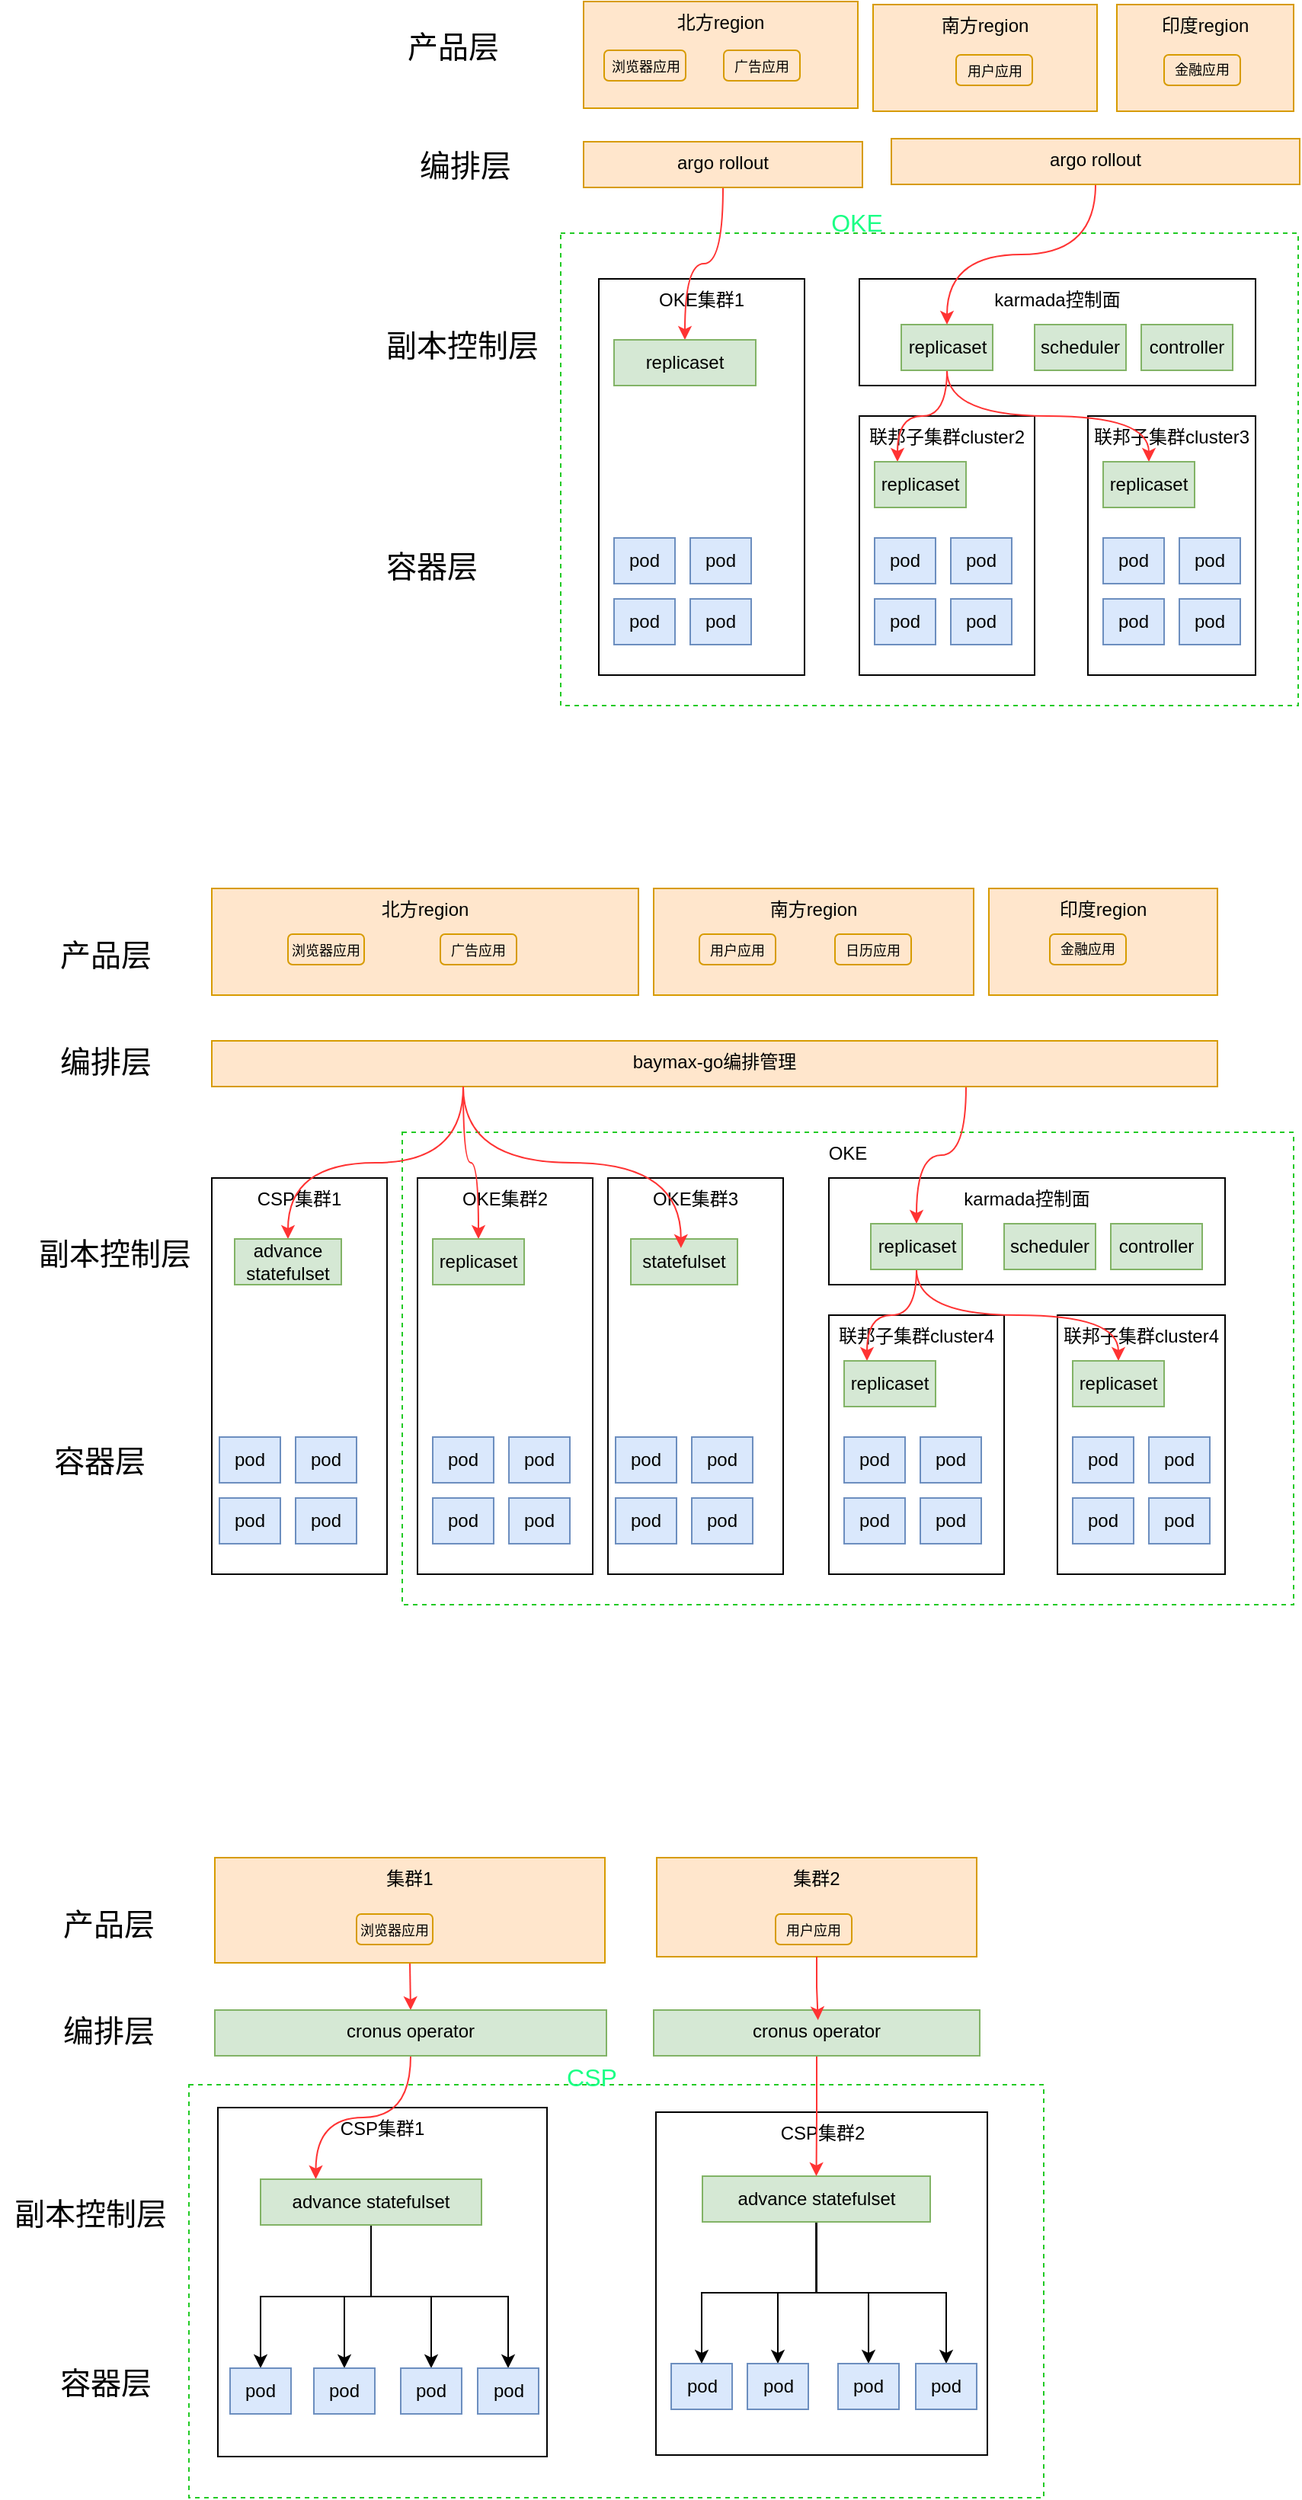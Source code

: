 <mxfile version="28.0.7">
  <diagram name="第 1 页" id="RmB4HVZShS5ERK-xU6SK">
    <mxGraphModel dx="1588" dy="619" grid="0" gridSize="10" guides="1" tooltips="1" connect="1" arrows="1" fold="1" page="0" pageScale="1" pageWidth="827" pageHeight="1169" math="0" shadow="0">
      <root>
        <mxCell id="0" />
        <mxCell id="1" parent="0" />
        <mxCell id="ZtNzabBWOQFL9GWyOIDM-56" value="" style="rounded=0;whiteSpace=wrap;html=1;dashed=1;verticalAlign=top;strokeColor=light-dark(#21ca24, #ededed);" vertex="1" parent="1">
          <mxGeometry x="189" y="310" width="484" height="310" as="geometry" />
        </mxCell>
        <mxCell id="ZtNzabBWOQFL9GWyOIDM-14" value="联邦子集群cluster3" style="rounded=0;whiteSpace=wrap;html=1;verticalAlign=top;" vertex="1" parent="1">
          <mxGeometry x="535" y="430" width="110" height="170" as="geometry" />
        </mxCell>
        <mxCell id="ZtNzabBWOQFL9GWyOIDM-13" value="联邦子集群cluster2" style="rounded=0;whiteSpace=wrap;html=1;verticalAlign=top;" vertex="1" parent="1">
          <mxGeometry x="385" y="430" width="115" height="170" as="geometry" />
        </mxCell>
        <mxCell id="ZtNzabBWOQFL9GWyOIDM-34" value="OKE集群1" style="rounded=0;whiteSpace=wrap;html=1;verticalAlign=top;" vertex="1" parent="1">
          <mxGeometry x="214" y="340" width="135" height="260" as="geometry" />
        </mxCell>
        <mxCell id="ZtNzabBWOQFL9GWyOIDM-11" value="karmada控制面" style="rounded=0;whiteSpace=wrap;html=1;verticalAlign=top;" vertex="1" parent="1">
          <mxGeometry x="385" y="340" width="260" height="70" as="geometry" />
        </mxCell>
        <mxCell id="ZtNzabBWOQFL9GWyOIDM-2" value="北方region" style="rounded=0;whiteSpace=wrap;html=1;verticalAlign=top;fillColor=#ffe6cc;strokeColor=#d79b00;" vertex="1" parent="1">
          <mxGeometry x="204" y="158" width="180" height="70" as="geometry" />
        </mxCell>
        <mxCell id="ZtNzabBWOQFL9GWyOIDM-3" value="南方region" style="rounded=0;whiteSpace=wrap;html=1;verticalAlign=top;fillColor=#ffe6cc;strokeColor=#d79b00;" vertex="1" parent="1">
          <mxGeometry x="394" y="160" width="147" height="70" as="geometry" />
        </mxCell>
        <mxCell id="ZtNzabBWOQFL9GWyOIDM-4" value="&lt;font style=&quot;font-size: 9px;&quot;&gt;浏览器应用&lt;/font&gt;" style="rounded=1;whiteSpace=wrap;html=1;fillColor=#ffe6cc;strokeColor=#d79b00;" vertex="1" parent="1">
          <mxGeometry x="217.5" y="190" width="53.5" height="20" as="geometry" />
        </mxCell>
        <mxCell id="ZtNzabBWOQFL9GWyOIDM-5" value="&lt;font style=&quot;font-size: 9px;&quot;&gt;广告应用&lt;/font&gt;" style="rounded=1;whiteSpace=wrap;html=1;fillColor=#ffe6cc;strokeColor=#d79b00;" vertex="1" parent="1">
          <mxGeometry x="296" y="190" width="50" height="20" as="geometry" />
        </mxCell>
        <mxCell id="ZtNzabBWOQFL9GWyOIDM-203" style="edgeStyle=orthogonalEdgeStyle;rounded=0;orthogonalLoop=1;jettySize=auto;html=1;exitX=0.5;exitY=1;exitDx=0;exitDy=0;entryX=0.5;entryY=0;entryDx=0;entryDy=0;curved=1;strokeColor=#FF3333;" edge="1" parent="1" source="ZtNzabBWOQFL9GWyOIDM-7" target="ZtNzabBWOQFL9GWyOIDM-12">
          <mxGeometry relative="1" as="geometry" />
        </mxCell>
        <mxCell id="ZtNzabBWOQFL9GWyOIDM-7" value="argo rollout" style="rounded=0;whiteSpace=wrap;html=1;verticalAlign=top;fillColor=#ffe6cc;strokeColor=#d79b00;" vertex="1" parent="1">
          <mxGeometry x="204" y="250" width="183" height="30" as="geometry" />
        </mxCell>
        <mxCell id="ZtNzabBWOQFL9GWyOIDM-58" style="edgeStyle=orthogonalEdgeStyle;rounded=0;orthogonalLoop=1;jettySize=auto;html=1;exitX=0.5;exitY=1;exitDx=0;exitDy=0;entryX=0.25;entryY=0;entryDx=0;entryDy=0;curved=1;strokeColor=#FF3333;" edge="1" parent="1" source="ZtNzabBWOQFL9GWyOIDM-8" target="ZtNzabBWOQFL9GWyOIDM-15">
          <mxGeometry relative="1" as="geometry" />
        </mxCell>
        <mxCell id="ZtNzabBWOQFL9GWyOIDM-59" style="edgeStyle=orthogonalEdgeStyle;rounded=0;orthogonalLoop=1;jettySize=auto;html=1;exitX=0.5;exitY=1;exitDx=0;exitDy=0;curved=1;strokeColor=#FF3333;" edge="1" parent="1" source="ZtNzabBWOQFL9GWyOIDM-8" target="ZtNzabBWOQFL9GWyOIDM-16">
          <mxGeometry relative="1" as="geometry">
            <Array as="points">
              <mxPoint x="442" y="430" />
              <mxPoint x="575" y="430" />
            </Array>
          </mxGeometry>
        </mxCell>
        <mxCell id="ZtNzabBWOQFL9GWyOIDM-8" value="replicaset" style="rounded=0;whiteSpace=wrap;html=1;verticalAlign=middle;fillColor=#d5e8d4;strokeColor=#82b366;" vertex="1" parent="1">
          <mxGeometry x="412.5" y="370" width="60" height="30" as="geometry" />
        </mxCell>
        <mxCell id="ZtNzabBWOQFL9GWyOIDM-12" value="replicaset" style="rounded=0;whiteSpace=wrap;html=1;verticalAlign=middle;fillColor=#d5e8d4;strokeColor=#82b366;" vertex="1" parent="1">
          <mxGeometry x="224" y="380" width="93" height="30" as="geometry" />
        </mxCell>
        <mxCell id="ZtNzabBWOQFL9GWyOIDM-15" value="replicaset" style="rounded=0;whiteSpace=wrap;html=1;verticalAlign=middle;fillColor=#d5e8d4;strokeColor=#82b366;" vertex="1" parent="1">
          <mxGeometry x="395" y="460" width="60" height="30" as="geometry" />
        </mxCell>
        <mxCell id="ZtNzabBWOQFL9GWyOIDM-16" value="replicaset" style="rounded=0;whiteSpace=wrap;html=1;verticalAlign=middle;fillColor=#d5e8d4;strokeColor=#82b366;" vertex="1" parent="1">
          <mxGeometry x="545" y="460" width="60" height="30" as="geometry" />
        </mxCell>
        <mxCell id="ZtNzabBWOQFL9GWyOIDM-17" value="scheduler" style="rounded=0;whiteSpace=wrap;html=1;verticalAlign=middle;fillColor=#d5e8d4;strokeColor=#82b366;" vertex="1" parent="1">
          <mxGeometry x="500" y="370" width="60" height="30" as="geometry" />
        </mxCell>
        <mxCell id="ZtNzabBWOQFL9GWyOIDM-18" value="controller" style="rounded=0;whiteSpace=wrap;html=1;verticalAlign=middle;fillColor=#d5e8d4;strokeColor=#82b366;" vertex="1" parent="1">
          <mxGeometry x="570" y="370" width="60" height="30" as="geometry" />
        </mxCell>
        <mxCell id="ZtNzabBWOQFL9GWyOIDM-21" value="pod" style="rounded=0;whiteSpace=wrap;html=1;verticalAlign=middle;fillColor=#dae8fc;strokeColor=#6c8ebf;" vertex="1" parent="1">
          <mxGeometry x="224" y="510" width="40" height="30" as="geometry" />
        </mxCell>
        <mxCell id="ZtNzabBWOQFL9GWyOIDM-22" value="pod" style="rounded=0;whiteSpace=wrap;html=1;verticalAlign=middle;fillColor=#dae8fc;strokeColor=#6c8ebf;" vertex="1" parent="1">
          <mxGeometry x="395" y="510" width="40" height="30" as="geometry" />
        </mxCell>
        <mxCell id="ZtNzabBWOQFL9GWyOIDM-23" value="pod" style="rounded=0;whiteSpace=wrap;html=1;verticalAlign=middle;fillColor=#dae8fc;strokeColor=#6c8ebf;" vertex="1" parent="1">
          <mxGeometry x="395" y="550" width="40" height="30" as="geometry" />
        </mxCell>
        <mxCell id="ZtNzabBWOQFL9GWyOIDM-36" value="印度region" style="rounded=0;whiteSpace=wrap;html=1;verticalAlign=top;fillColor=#ffe6cc;strokeColor=#d79b00;" vertex="1" parent="1">
          <mxGeometry x="554" y="160" width="116" height="70" as="geometry" />
        </mxCell>
        <mxCell id="ZtNzabBWOQFL9GWyOIDM-37" value="&lt;font style=&quot;font-size: 9px;&quot;&gt;用户应用&lt;/font&gt;" style="rounded=1;whiteSpace=wrap;html=1;fillColor=#ffe6cc;strokeColor=#d79b00;" vertex="1" parent="1">
          <mxGeometry x="448.5" y="193" width="50" height="20" as="geometry" />
        </mxCell>
        <mxCell id="ZtNzabBWOQFL9GWyOIDM-39" value="&lt;font&gt;金融应用&lt;/font&gt;" style="rounded=1;whiteSpace=wrap;html=1;fontSize=9;fillColor=#ffe6cc;strokeColor=#d79b00;" vertex="1" parent="1">
          <mxGeometry x="585" y="193" width="50" height="20" as="geometry" />
        </mxCell>
        <mxCell id="ZtNzabBWOQFL9GWyOIDM-43" value="pod" style="rounded=0;whiteSpace=wrap;html=1;verticalAlign=middle;fillColor=#dae8fc;strokeColor=#6c8ebf;" vertex="1" parent="1">
          <mxGeometry x="224" y="550" width="40" height="30" as="geometry" />
        </mxCell>
        <mxCell id="ZtNzabBWOQFL9GWyOIDM-44" value="pod" style="rounded=0;whiteSpace=wrap;html=1;verticalAlign=middle;fillColor=#dae8fc;strokeColor=#6c8ebf;" vertex="1" parent="1">
          <mxGeometry x="274" y="510" width="40" height="30" as="geometry" />
        </mxCell>
        <mxCell id="ZtNzabBWOQFL9GWyOIDM-45" value="pod" style="rounded=0;whiteSpace=wrap;html=1;verticalAlign=middle;fillColor=#dae8fc;strokeColor=#6c8ebf;" vertex="1" parent="1">
          <mxGeometry x="274" y="550" width="40" height="30" as="geometry" />
        </mxCell>
        <mxCell id="ZtNzabBWOQFL9GWyOIDM-50" value="pod" style="rounded=0;whiteSpace=wrap;html=1;verticalAlign=middle;fillColor=#dae8fc;strokeColor=#6c8ebf;" vertex="1" parent="1">
          <mxGeometry x="445" y="510" width="40" height="30" as="geometry" />
        </mxCell>
        <mxCell id="ZtNzabBWOQFL9GWyOIDM-51" value="pod" style="rounded=0;whiteSpace=wrap;html=1;verticalAlign=middle;fillColor=#dae8fc;strokeColor=#6c8ebf;" vertex="1" parent="1">
          <mxGeometry x="445" y="550" width="40" height="30" as="geometry" />
        </mxCell>
        <mxCell id="ZtNzabBWOQFL9GWyOIDM-52" value="pod" style="rounded=0;whiteSpace=wrap;html=1;verticalAlign=middle;fillColor=#dae8fc;strokeColor=#6c8ebf;" vertex="1" parent="1">
          <mxGeometry x="545" y="510" width="40" height="30" as="geometry" />
        </mxCell>
        <mxCell id="ZtNzabBWOQFL9GWyOIDM-53" value="pod" style="rounded=0;whiteSpace=wrap;html=1;verticalAlign=middle;fillColor=#dae8fc;strokeColor=#6c8ebf;" vertex="1" parent="1">
          <mxGeometry x="595" y="510" width="40" height="30" as="geometry" />
        </mxCell>
        <mxCell id="ZtNzabBWOQFL9GWyOIDM-54" value="pod" style="rounded=0;whiteSpace=wrap;html=1;verticalAlign=middle;fillColor=#dae8fc;strokeColor=#6c8ebf;" vertex="1" parent="1">
          <mxGeometry x="545" y="550" width="40" height="30" as="geometry" />
        </mxCell>
        <mxCell id="ZtNzabBWOQFL9GWyOIDM-55" value="pod" style="rounded=0;whiteSpace=wrap;html=1;verticalAlign=middle;fillColor=#dae8fc;strokeColor=#6c8ebf;" vertex="1" parent="1">
          <mxGeometry x="595" y="550" width="40" height="30" as="geometry" />
        </mxCell>
        <mxCell id="ZtNzabBWOQFL9GWyOIDM-64" value="产品层" style="text;html=1;align=center;verticalAlign=middle;resizable=0;points=[];autosize=1;strokeColor=none;fillColor=none;fontSize=20;" vertex="1" parent="1">
          <mxGeometry x="79" y="169" width="78" height="36" as="geometry" />
        </mxCell>
        <mxCell id="ZtNzabBWOQFL9GWyOIDM-66" value="编排层" style="text;html=1;align=center;verticalAlign=middle;resizable=0;points=[];autosize=1;strokeColor=none;fillColor=none;fontSize=20;" vertex="1" parent="1">
          <mxGeometry x="87" y="247" width="78" height="36" as="geometry" />
        </mxCell>
        <mxCell id="ZtNzabBWOQFL9GWyOIDM-67" value="副本控制层" style="text;html=1;align=center;verticalAlign=middle;resizable=0;points=[];autosize=1;strokeColor=none;fillColor=none;fontSize=20;" vertex="1" parent="1">
          <mxGeometry x="65" y="365" width="118" height="36" as="geometry" />
        </mxCell>
        <mxCell id="ZtNzabBWOQFL9GWyOIDM-68" value="容器层" style="text;html=1;align=center;verticalAlign=middle;resizable=0;points=[];autosize=1;strokeColor=none;fillColor=none;fontSize=20;" vertex="1" parent="1">
          <mxGeometry x="65" y="510" width="78" height="36" as="geometry" />
        </mxCell>
        <mxCell id="ZtNzabBWOQFL9GWyOIDM-70" value="OKE" style="rounded=0;whiteSpace=wrap;html=1;dashed=1;verticalAlign=top;strokeColor=light-dark(#21ca24, #ededed);" vertex="1" parent="1">
          <mxGeometry x="85" y="900" width="585" height="310" as="geometry" />
        </mxCell>
        <mxCell id="ZtNzabBWOQFL9GWyOIDM-71" value="联邦子集群cluster4" style="rounded=0;whiteSpace=wrap;html=1;verticalAlign=top;" vertex="1" parent="1">
          <mxGeometry x="515" y="1020" width="110" height="170" as="geometry" />
        </mxCell>
        <mxCell id="ZtNzabBWOQFL9GWyOIDM-72" value="联邦子集群cluster4" style="rounded=0;whiteSpace=wrap;html=1;verticalAlign=top;" vertex="1" parent="1">
          <mxGeometry x="365" y="1020" width="115" height="170" as="geometry" />
        </mxCell>
        <mxCell id="ZtNzabBWOQFL9GWyOIDM-73" value="OKE集群3" style="rounded=0;whiteSpace=wrap;html=1;verticalAlign=top;" vertex="1" parent="1">
          <mxGeometry x="220" y="930" width="115" height="260" as="geometry" />
        </mxCell>
        <mxCell id="ZtNzabBWOQFL9GWyOIDM-74" value="OKE集群2" style="rounded=0;whiteSpace=wrap;html=1;verticalAlign=top;" vertex="1" parent="1">
          <mxGeometry x="95" y="930" width="115" height="260" as="geometry" />
        </mxCell>
        <mxCell id="ZtNzabBWOQFL9GWyOIDM-75" value="CSP集群1" style="rounded=0;whiteSpace=wrap;html=1;verticalAlign=top;" vertex="1" parent="1">
          <mxGeometry x="-40" y="930" width="115" height="260" as="geometry" />
        </mxCell>
        <mxCell id="ZtNzabBWOQFL9GWyOIDM-76" value="karmada控制面" style="rounded=0;whiteSpace=wrap;html=1;verticalAlign=top;" vertex="1" parent="1">
          <mxGeometry x="365" y="930" width="260" height="70" as="geometry" />
        </mxCell>
        <mxCell id="ZtNzabBWOQFL9GWyOIDM-77" value="北方region" style="rounded=0;whiteSpace=wrap;html=1;verticalAlign=top;fillColor=#ffe6cc;strokeColor=#d79b00;" vertex="1" parent="1">
          <mxGeometry x="-40" y="740" width="280" height="70" as="geometry" />
        </mxCell>
        <mxCell id="ZtNzabBWOQFL9GWyOIDM-78" value="南方region" style="rounded=0;whiteSpace=wrap;html=1;verticalAlign=top;fillColor=#ffe6cc;strokeColor=#d79b00;" vertex="1" parent="1">
          <mxGeometry x="250" y="740" width="210" height="70" as="geometry" />
        </mxCell>
        <mxCell id="ZtNzabBWOQFL9GWyOIDM-79" value="&lt;font style=&quot;font-size: 9px;&quot;&gt;浏览器应用&lt;/font&gt;" style="rounded=1;whiteSpace=wrap;html=1;fillColor=#ffe6cc;strokeColor=#d79b00;" vertex="1" parent="1">
          <mxGeometry x="10" y="770" width="50" height="20" as="geometry" />
        </mxCell>
        <mxCell id="ZtNzabBWOQFL9GWyOIDM-80" value="&lt;font style=&quot;font-size: 9px;&quot;&gt;广告应用&lt;/font&gt;" style="rounded=1;whiteSpace=wrap;html=1;fillColor=#ffe6cc;strokeColor=#d79b00;" vertex="1" parent="1">
          <mxGeometry x="110" y="770" width="50" height="20" as="geometry" />
        </mxCell>
        <mxCell id="ZtNzabBWOQFL9GWyOIDM-81" style="edgeStyle=orthogonalEdgeStyle;rounded=0;orthogonalLoop=1;jettySize=auto;html=1;exitX=0.25;exitY=1;exitDx=0;exitDy=0;entryX=0.5;entryY=0;entryDx=0;entryDy=0;curved=1;strokeColor=#FF3333;" edge="1" parent="1" source="ZtNzabBWOQFL9GWyOIDM-84" target="ZtNzabBWOQFL9GWyOIDM-89">
          <mxGeometry relative="1" as="geometry" />
        </mxCell>
        <mxCell id="ZtNzabBWOQFL9GWyOIDM-82" style="edgeStyle=orthogonalEdgeStyle;rounded=0;orthogonalLoop=1;jettySize=auto;html=1;exitX=0.25;exitY=1;exitDx=0;exitDy=0;curved=1;strokeColor=#FF3333;" edge="1" parent="1" source="ZtNzabBWOQFL9GWyOIDM-84" target="ZtNzabBWOQFL9GWyOIDM-90">
          <mxGeometry relative="1" as="geometry" />
        </mxCell>
        <mxCell id="ZtNzabBWOQFL9GWyOIDM-83" style="edgeStyle=orthogonalEdgeStyle;rounded=0;orthogonalLoop=1;jettySize=auto;html=1;exitX=0.75;exitY=1;exitDx=0;exitDy=0;entryX=0.5;entryY=0;entryDx=0;entryDy=0;curved=1;strokeColor=#FF3333;" edge="1" parent="1" source="ZtNzabBWOQFL9GWyOIDM-84" target="ZtNzabBWOQFL9GWyOIDM-87">
          <mxGeometry relative="1" as="geometry" />
        </mxCell>
        <mxCell id="ZtNzabBWOQFL9GWyOIDM-84" value="baymax-go编排管理" style="rounded=0;whiteSpace=wrap;html=1;verticalAlign=top;fillColor=#ffe6cc;strokeColor=#d79b00;" vertex="1" parent="1">
          <mxGeometry x="-40" y="840" width="660" height="30" as="geometry" />
        </mxCell>
        <mxCell id="ZtNzabBWOQFL9GWyOIDM-85" style="edgeStyle=orthogonalEdgeStyle;rounded=0;orthogonalLoop=1;jettySize=auto;html=1;exitX=0.5;exitY=1;exitDx=0;exitDy=0;entryX=0.25;entryY=0;entryDx=0;entryDy=0;curved=1;strokeColor=#FF3333;" edge="1" parent="1" source="ZtNzabBWOQFL9GWyOIDM-87" target="ZtNzabBWOQFL9GWyOIDM-91">
          <mxGeometry relative="1" as="geometry" />
        </mxCell>
        <mxCell id="ZtNzabBWOQFL9GWyOIDM-86" style="edgeStyle=orthogonalEdgeStyle;rounded=0;orthogonalLoop=1;jettySize=auto;html=1;exitX=0.5;exitY=1;exitDx=0;exitDy=0;curved=1;strokeColor=#FF3333;" edge="1" parent="1" source="ZtNzabBWOQFL9GWyOIDM-87" target="ZtNzabBWOQFL9GWyOIDM-92">
          <mxGeometry relative="1" as="geometry">
            <Array as="points">
              <mxPoint x="422" y="1020" />
              <mxPoint x="555" y="1020" />
            </Array>
          </mxGeometry>
        </mxCell>
        <mxCell id="ZtNzabBWOQFL9GWyOIDM-87" value="replicaset" style="rounded=0;whiteSpace=wrap;html=1;verticalAlign=middle;fillColor=#d5e8d4;strokeColor=#82b366;" vertex="1" parent="1">
          <mxGeometry x="392.5" y="960" width="60" height="30" as="geometry" />
        </mxCell>
        <mxCell id="ZtNzabBWOQFL9GWyOIDM-88" value="statefulset" style="rounded=0;whiteSpace=wrap;html=1;verticalAlign=middle;fillColor=#d5e8d4;strokeColor=#82b366;" vertex="1" parent="1">
          <mxGeometry x="235" y="970" width="70" height="30" as="geometry" />
        </mxCell>
        <mxCell id="ZtNzabBWOQFL9GWyOIDM-89" value="advance statefulset" style="rounded=0;whiteSpace=wrap;html=1;verticalAlign=middle;fillColor=#d5e8d4;strokeColor=#82b366;" vertex="1" parent="1">
          <mxGeometry x="-25" y="970" width="70" height="30" as="geometry" />
        </mxCell>
        <mxCell id="ZtNzabBWOQFL9GWyOIDM-90" value="replicaset" style="rounded=0;whiteSpace=wrap;html=1;verticalAlign=middle;fillColor=#d5e8d4;strokeColor=#82b366;" vertex="1" parent="1">
          <mxGeometry x="105" y="970" width="60" height="30" as="geometry" />
        </mxCell>
        <mxCell id="ZtNzabBWOQFL9GWyOIDM-91" value="replicaset" style="rounded=0;whiteSpace=wrap;html=1;verticalAlign=middle;fillColor=#d5e8d4;strokeColor=#82b366;" vertex="1" parent="1">
          <mxGeometry x="375" y="1050" width="60" height="30" as="geometry" />
        </mxCell>
        <mxCell id="ZtNzabBWOQFL9GWyOIDM-92" value="replicaset" style="rounded=0;whiteSpace=wrap;html=1;verticalAlign=middle;fillColor=#d5e8d4;strokeColor=#82b366;" vertex="1" parent="1">
          <mxGeometry x="525" y="1050" width="60" height="30" as="geometry" />
        </mxCell>
        <mxCell id="ZtNzabBWOQFL9GWyOIDM-93" value="scheduler" style="rounded=0;whiteSpace=wrap;html=1;verticalAlign=middle;fillColor=#d5e8d4;strokeColor=#82b366;" vertex="1" parent="1">
          <mxGeometry x="480" y="960" width="60" height="30" as="geometry" />
        </mxCell>
        <mxCell id="ZtNzabBWOQFL9GWyOIDM-94" value="controller" style="rounded=0;whiteSpace=wrap;html=1;verticalAlign=middle;fillColor=#d5e8d4;strokeColor=#82b366;" vertex="1" parent="1">
          <mxGeometry x="550" y="960" width="60" height="30" as="geometry" />
        </mxCell>
        <mxCell id="ZtNzabBWOQFL9GWyOIDM-95" value="pod" style="rounded=0;whiteSpace=wrap;html=1;verticalAlign=middle;fillColor=#dae8fc;strokeColor=#6c8ebf;" vertex="1" parent="1">
          <mxGeometry x="-35" y="1100" width="40" height="30" as="geometry" />
        </mxCell>
        <mxCell id="ZtNzabBWOQFL9GWyOIDM-96" value="pod" style="rounded=0;whiteSpace=wrap;html=1;verticalAlign=middle;fillColor=#dae8fc;strokeColor=#6c8ebf;" vertex="1" parent="1">
          <mxGeometry x="-35" y="1140" width="40" height="30" as="geometry" />
        </mxCell>
        <mxCell id="ZtNzabBWOQFL9GWyOIDM-97" value="pod" style="rounded=0;whiteSpace=wrap;html=1;verticalAlign=middle;fillColor=#dae8fc;strokeColor=#6c8ebf;" vertex="1" parent="1">
          <mxGeometry x="105" y="1100" width="40" height="30" as="geometry" />
        </mxCell>
        <mxCell id="ZtNzabBWOQFL9GWyOIDM-98" value="pod" style="rounded=0;whiteSpace=wrap;html=1;verticalAlign=middle;fillColor=#dae8fc;strokeColor=#6c8ebf;" vertex="1" parent="1">
          <mxGeometry x="375" y="1100" width="40" height="30" as="geometry" />
        </mxCell>
        <mxCell id="ZtNzabBWOQFL9GWyOIDM-99" value="pod" style="rounded=0;whiteSpace=wrap;html=1;verticalAlign=middle;fillColor=#dae8fc;strokeColor=#6c8ebf;" vertex="1" parent="1">
          <mxGeometry x="375" y="1140" width="40" height="30" as="geometry" />
        </mxCell>
        <mxCell id="ZtNzabBWOQFL9GWyOIDM-100" value="印度region" style="rounded=0;whiteSpace=wrap;html=1;verticalAlign=top;fillColor=#ffe6cc;strokeColor=#d79b00;" vertex="1" parent="1">
          <mxGeometry x="470" y="740" width="150" height="70" as="geometry" />
        </mxCell>
        <mxCell id="ZtNzabBWOQFL9GWyOIDM-101" value="&lt;font style=&quot;font-size: 9px;&quot;&gt;用户应用&lt;/font&gt;" style="rounded=1;whiteSpace=wrap;html=1;fillColor=#ffe6cc;strokeColor=#d79b00;" vertex="1" parent="1">
          <mxGeometry x="280" y="770" width="50" height="20" as="geometry" />
        </mxCell>
        <mxCell id="ZtNzabBWOQFL9GWyOIDM-102" value="&lt;font style=&quot;font-size: 9px;&quot;&gt;日历应用&lt;/font&gt;" style="rounded=1;whiteSpace=wrap;html=1;fillColor=#ffe6cc;strokeColor=#d79b00;" vertex="1" parent="1">
          <mxGeometry x="369" y="770" width="50" height="20" as="geometry" />
        </mxCell>
        <mxCell id="ZtNzabBWOQFL9GWyOIDM-103" value="&lt;font&gt;金融应用&lt;/font&gt;" style="rounded=1;whiteSpace=wrap;html=1;fontSize=9;fillColor=#ffe6cc;strokeColor=#d79b00;" vertex="1" parent="1">
          <mxGeometry x="510" y="770" width="50" height="20" as="geometry" />
        </mxCell>
        <mxCell id="ZtNzabBWOQFL9GWyOIDM-104" value="pod" style="rounded=0;whiteSpace=wrap;html=1;verticalAlign=middle;fillColor=#dae8fc;strokeColor=#6c8ebf;" vertex="1" parent="1">
          <mxGeometry x="15" y="1100" width="40" height="30" as="geometry" />
        </mxCell>
        <mxCell id="ZtNzabBWOQFL9GWyOIDM-105" value="pod" style="rounded=0;whiteSpace=wrap;html=1;verticalAlign=middle;fillColor=#dae8fc;strokeColor=#6c8ebf;" vertex="1" parent="1">
          <mxGeometry x="15" y="1140" width="40" height="30" as="geometry" />
        </mxCell>
        <mxCell id="ZtNzabBWOQFL9GWyOIDM-106" value="pod" style="rounded=0;whiteSpace=wrap;html=1;verticalAlign=middle;fillColor=#dae8fc;strokeColor=#6c8ebf;" vertex="1" parent="1">
          <mxGeometry x="105" y="1140" width="40" height="30" as="geometry" />
        </mxCell>
        <mxCell id="ZtNzabBWOQFL9GWyOIDM-107" value="pod" style="rounded=0;whiteSpace=wrap;html=1;verticalAlign=middle;fillColor=#dae8fc;strokeColor=#6c8ebf;" vertex="1" parent="1">
          <mxGeometry x="155" y="1100" width="40" height="30" as="geometry" />
        </mxCell>
        <mxCell id="ZtNzabBWOQFL9GWyOIDM-108" value="pod" style="rounded=0;whiteSpace=wrap;html=1;verticalAlign=middle;fillColor=#dae8fc;strokeColor=#6c8ebf;" vertex="1" parent="1">
          <mxGeometry x="155" y="1140" width="40" height="30" as="geometry" />
        </mxCell>
        <mxCell id="ZtNzabBWOQFL9GWyOIDM-109" value="pod" style="rounded=0;whiteSpace=wrap;html=1;verticalAlign=middle;fillColor=#dae8fc;strokeColor=#6c8ebf;" vertex="1" parent="1">
          <mxGeometry x="225" y="1100" width="40" height="30" as="geometry" />
        </mxCell>
        <mxCell id="ZtNzabBWOQFL9GWyOIDM-110" value="pod" style="rounded=0;whiteSpace=wrap;html=1;verticalAlign=middle;fillColor=#dae8fc;strokeColor=#6c8ebf;" vertex="1" parent="1">
          <mxGeometry x="225" y="1140" width="40" height="30" as="geometry" />
        </mxCell>
        <mxCell id="ZtNzabBWOQFL9GWyOIDM-111" value="pod" style="rounded=0;whiteSpace=wrap;html=1;verticalAlign=middle;fillColor=#dae8fc;strokeColor=#6c8ebf;" vertex="1" parent="1">
          <mxGeometry x="275" y="1100" width="40" height="30" as="geometry" />
        </mxCell>
        <mxCell id="ZtNzabBWOQFL9GWyOIDM-112" value="pod" style="rounded=0;whiteSpace=wrap;html=1;verticalAlign=middle;fillColor=#dae8fc;strokeColor=#6c8ebf;" vertex="1" parent="1">
          <mxGeometry x="275" y="1140" width="40" height="30" as="geometry" />
        </mxCell>
        <mxCell id="ZtNzabBWOQFL9GWyOIDM-113" value="pod" style="rounded=0;whiteSpace=wrap;html=1;verticalAlign=middle;fillColor=#dae8fc;strokeColor=#6c8ebf;" vertex="1" parent="1">
          <mxGeometry x="425" y="1100" width="40" height="30" as="geometry" />
        </mxCell>
        <mxCell id="ZtNzabBWOQFL9GWyOIDM-114" value="pod" style="rounded=0;whiteSpace=wrap;html=1;verticalAlign=middle;fillColor=#dae8fc;strokeColor=#6c8ebf;" vertex="1" parent="1">
          <mxGeometry x="425" y="1140" width="40" height="30" as="geometry" />
        </mxCell>
        <mxCell id="ZtNzabBWOQFL9GWyOIDM-115" value="pod" style="rounded=0;whiteSpace=wrap;html=1;verticalAlign=middle;fillColor=#dae8fc;strokeColor=#6c8ebf;" vertex="1" parent="1">
          <mxGeometry x="525" y="1100" width="40" height="30" as="geometry" />
        </mxCell>
        <mxCell id="ZtNzabBWOQFL9GWyOIDM-116" value="pod" style="rounded=0;whiteSpace=wrap;html=1;verticalAlign=middle;fillColor=#dae8fc;strokeColor=#6c8ebf;" vertex="1" parent="1">
          <mxGeometry x="575" y="1100" width="40" height="30" as="geometry" />
        </mxCell>
        <mxCell id="ZtNzabBWOQFL9GWyOIDM-117" value="pod" style="rounded=0;whiteSpace=wrap;html=1;verticalAlign=middle;fillColor=#dae8fc;strokeColor=#6c8ebf;" vertex="1" parent="1">
          <mxGeometry x="525" y="1140" width="40" height="30" as="geometry" />
        </mxCell>
        <mxCell id="ZtNzabBWOQFL9GWyOIDM-118" value="pod" style="rounded=0;whiteSpace=wrap;html=1;verticalAlign=middle;fillColor=#dae8fc;strokeColor=#6c8ebf;" vertex="1" parent="1">
          <mxGeometry x="575" y="1140" width="40" height="30" as="geometry" />
        </mxCell>
        <mxCell id="ZtNzabBWOQFL9GWyOIDM-119" style="edgeStyle=orthogonalEdgeStyle;rounded=0;orthogonalLoop=1;jettySize=auto;html=1;exitX=0.25;exitY=1;exitDx=0;exitDy=0;entryX=0.47;entryY=0.198;entryDx=0;entryDy=0;entryPerimeter=0;curved=1;strokeColor=#FF3333;" edge="1" parent="1" source="ZtNzabBWOQFL9GWyOIDM-84" target="ZtNzabBWOQFL9GWyOIDM-88">
          <mxGeometry relative="1" as="geometry" />
        </mxCell>
        <mxCell id="ZtNzabBWOQFL9GWyOIDM-120" value="产品层" style="text;html=1;align=center;verticalAlign=middle;resizable=0;points=[];autosize=1;strokeColor=none;fillColor=none;fontSize=20;" vertex="1" parent="1">
          <mxGeometry x="-149" y="765" width="78" height="36" as="geometry" />
        </mxCell>
        <mxCell id="ZtNzabBWOQFL9GWyOIDM-121" value="编排层" style="text;html=1;align=center;verticalAlign=middle;resizable=0;points=[];autosize=1;strokeColor=none;fillColor=none;fontSize=20;" vertex="1" parent="1">
          <mxGeometry x="-149" y="835" width="78" height="36" as="geometry" />
        </mxCell>
        <mxCell id="ZtNzabBWOQFL9GWyOIDM-122" value="副本控制层" style="text;html=1;align=center;verticalAlign=middle;resizable=0;points=[];autosize=1;strokeColor=none;fillColor=none;fontSize=20;" vertex="1" parent="1">
          <mxGeometry x="-163" y="961" width="118" height="36" as="geometry" />
        </mxCell>
        <mxCell id="ZtNzabBWOQFL9GWyOIDM-123" value="容器层" style="text;html=1;align=center;verticalAlign=middle;resizable=0;points=[];autosize=1;strokeColor=none;fillColor=none;fontSize=20;" vertex="1" parent="1">
          <mxGeometry x="-153" y="1097" width="78" height="36" as="geometry" />
        </mxCell>
        <mxCell id="ZtNzabBWOQFL9GWyOIDM-124" value="" style="rounded=0;whiteSpace=wrap;html=1;dashed=1;verticalAlign=top;strokeColor=light-dark(#21ca24, #ededed);" vertex="1" parent="1">
          <mxGeometry x="-55" y="1525" width="561" height="271" as="geometry" />
        </mxCell>
        <mxCell id="ZtNzabBWOQFL9GWyOIDM-128" value="CSP集群2" style="rounded=0;whiteSpace=wrap;html=1;verticalAlign=top;" vertex="1" parent="1">
          <mxGeometry x="251.5" y="1543" width="217.5" height="225" as="geometry" />
        </mxCell>
        <mxCell id="ZtNzabBWOQFL9GWyOIDM-129" value="CSP集群1" style="rounded=0;whiteSpace=wrap;html=1;verticalAlign=top;" vertex="1" parent="1">
          <mxGeometry x="-36" y="1540" width="216" height="229" as="geometry" />
        </mxCell>
        <mxCell id="ZtNzabBWOQFL9GWyOIDM-197" style="edgeStyle=orthogonalEdgeStyle;rounded=0;orthogonalLoop=1;jettySize=auto;html=1;exitX=0.5;exitY=1;exitDx=0;exitDy=0;entryX=0.5;entryY=0;entryDx=0;entryDy=0;strokeColor=#FF3333;" edge="1" parent="1" source="ZtNzabBWOQFL9GWyOIDM-131" target="ZtNzabBWOQFL9GWyOIDM-138">
          <mxGeometry relative="1" as="geometry" />
        </mxCell>
        <mxCell id="ZtNzabBWOQFL9GWyOIDM-131" value="集群1" style="rounded=0;whiteSpace=wrap;html=1;verticalAlign=top;fillColor=#ffe6cc;strokeColor=#d79b00;" vertex="1" parent="1">
          <mxGeometry x="-38" y="1376" width="256" height="69" as="geometry" />
        </mxCell>
        <mxCell id="ZtNzabBWOQFL9GWyOIDM-132" value="集群2" style="rounded=0;whiteSpace=wrap;html=1;verticalAlign=top;fillColor=#ffe6cc;strokeColor=#d79b00;" vertex="1" parent="1">
          <mxGeometry x="252" y="1376" width="210" height="65" as="geometry" />
        </mxCell>
        <mxCell id="ZtNzabBWOQFL9GWyOIDM-133" value="&lt;font style=&quot;font-size: 9px;&quot;&gt;浏览器应用&lt;/font&gt;" style="rounded=1;whiteSpace=wrap;html=1;fillColor=#ffe6cc;strokeColor=#d79b00;" vertex="1" parent="1">
          <mxGeometry x="55" y="1413" width="50" height="20" as="geometry" />
        </mxCell>
        <mxCell id="ZtNzabBWOQFL9GWyOIDM-183" style="edgeStyle=orthogonalEdgeStyle;rounded=0;orthogonalLoop=1;jettySize=auto;html=1;exitX=0.5;exitY=1;exitDx=0;exitDy=0;entryX=0.25;entryY=0;entryDx=0;entryDy=0;curved=1;strokeColor=#FF3333;" edge="1" parent="1" source="ZtNzabBWOQFL9GWyOIDM-138" target="ZtNzabBWOQFL9GWyOIDM-143">
          <mxGeometry relative="1" as="geometry" />
        </mxCell>
        <mxCell id="ZtNzabBWOQFL9GWyOIDM-138" value="cronus operator" style="rounded=0;whiteSpace=wrap;html=1;verticalAlign=top;fillColor=#d5e8d4;strokeColor=#82b366;" vertex="1" parent="1">
          <mxGeometry x="-38" y="1476" width="257" height="30" as="geometry" />
        </mxCell>
        <mxCell id="ZtNzabBWOQFL9GWyOIDM-187" style="edgeStyle=orthogonalEdgeStyle;rounded=0;orthogonalLoop=1;jettySize=auto;html=1;exitX=0.5;exitY=1;exitDx=0;exitDy=0;entryX=0.5;entryY=0;entryDx=0;entryDy=0;" edge="1" parent="1" source="ZtNzabBWOQFL9GWyOIDM-143" target="ZtNzabBWOQFL9GWyOIDM-149">
          <mxGeometry relative="1" as="geometry" />
        </mxCell>
        <mxCell id="ZtNzabBWOQFL9GWyOIDM-188" style="edgeStyle=orthogonalEdgeStyle;rounded=0;orthogonalLoop=1;jettySize=auto;html=1;exitX=0.5;exitY=1;exitDx=0;exitDy=0;" edge="1" parent="1" source="ZtNzabBWOQFL9GWyOIDM-143" target="ZtNzabBWOQFL9GWyOIDM-158">
          <mxGeometry relative="1" as="geometry" />
        </mxCell>
        <mxCell id="ZtNzabBWOQFL9GWyOIDM-189" style="edgeStyle=orthogonalEdgeStyle;rounded=0;orthogonalLoop=1;jettySize=auto;html=1;exitX=0.5;exitY=1;exitDx=0;exitDy=0;" edge="1" parent="1" source="ZtNzabBWOQFL9GWyOIDM-143" target="ZtNzabBWOQFL9GWyOIDM-159">
          <mxGeometry relative="1" as="geometry" />
        </mxCell>
        <mxCell id="ZtNzabBWOQFL9GWyOIDM-190" style="edgeStyle=orthogonalEdgeStyle;rounded=0;orthogonalLoop=1;jettySize=auto;html=1;exitX=0.5;exitY=1;exitDx=0;exitDy=0;" edge="1" parent="1" source="ZtNzabBWOQFL9GWyOIDM-143" target="ZtNzabBWOQFL9GWyOIDM-150">
          <mxGeometry relative="1" as="geometry" />
        </mxCell>
        <mxCell id="ZtNzabBWOQFL9GWyOIDM-143" value="advance statefulset" style="rounded=0;whiteSpace=wrap;html=1;verticalAlign=middle;fillColor=#d5e8d4;strokeColor=#82b366;" vertex="1" parent="1">
          <mxGeometry x="-8" y="1587" width="145" height="30" as="geometry" />
        </mxCell>
        <mxCell id="ZtNzabBWOQFL9GWyOIDM-191" style="edgeStyle=orthogonalEdgeStyle;rounded=0;orthogonalLoop=1;jettySize=auto;html=1;exitX=0.5;exitY=1;exitDx=0;exitDy=0;entryX=0.5;entryY=0;entryDx=0;entryDy=0;" edge="1" parent="1" source="ZtNzabBWOQFL9GWyOIDM-144" target="ZtNzabBWOQFL9GWyOIDM-151">
          <mxGeometry relative="1" as="geometry" />
        </mxCell>
        <mxCell id="ZtNzabBWOQFL9GWyOIDM-192" style="edgeStyle=orthogonalEdgeStyle;rounded=0;orthogonalLoop=1;jettySize=auto;html=1;exitX=0.5;exitY=1;exitDx=0;exitDy=0;" edge="1" parent="1" source="ZtNzabBWOQFL9GWyOIDM-144" target="ZtNzabBWOQFL9GWyOIDM-161">
          <mxGeometry relative="1" as="geometry" />
        </mxCell>
        <mxCell id="ZtNzabBWOQFL9GWyOIDM-193" style="edgeStyle=orthogonalEdgeStyle;rounded=0;orthogonalLoop=1;jettySize=auto;html=1;exitX=0.5;exitY=1;exitDx=0;exitDy=0;" edge="1" parent="1" source="ZtNzabBWOQFL9GWyOIDM-144" target="ZtNzabBWOQFL9GWyOIDM-162">
          <mxGeometry relative="1" as="geometry" />
        </mxCell>
        <mxCell id="ZtNzabBWOQFL9GWyOIDM-194" style="edgeStyle=orthogonalEdgeStyle;rounded=0;orthogonalLoop=1;jettySize=auto;html=1;exitX=0.5;exitY=1;exitDx=0;exitDy=0;" edge="1" parent="1" source="ZtNzabBWOQFL9GWyOIDM-144" target="ZtNzabBWOQFL9GWyOIDM-160">
          <mxGeometry relative="1" as="geometry" />
        </mxCell>
        <mxCell id="ZtNzabBWOQFL9GWyOIDM-144" value="advance statefulset" style="rounded=0;whiteSpace=wrap;html=1;verticalAlign=middle;fillColor=#d5e8d4;strokeColor=#82b366;" vertex="1" parent="1">
          <mxGeometry x="282" y="1585" width="149.5" height="30" as="geometry" />
        </mxCell>
        <mxCell id="ZtNzabBWOQFL9GWyOIDM-149" value="pod" style="rounded=0;whiteSpace=wrap;html=1;verticalAlign=middle;fillColor=#dae8fc;strokeColor=#6c8ebf;" vertex="1" parent="1">
          <mxGeometry x="-28" y="1711" width="40" height="30" as="geometry" />
        </mxCell>
        <mxCell id="ZtNzabBWOQFL9GWyOIDM-150" value="pod" style="rounded=0;whiteSpace=wrap;html=1;verticalAlign=middle;fillColor=#dae8fc;strokeColor=#6c8ebf;" vertex="1" parent="1">
          <mxGeometry x="134.5" y="1711" width="40" height="30" as="geometry" />
        </mxCell>
        <mxCell id="ZtNzabBWOQFL9GWyOIDM-151" value="pod" style="rounded=0;whiteSpace=wrap;html=1;verticalAlign=middle;fillColor=#dae8fc;strokeColor=#6c8ebf;" vertex="1" parent="1">
          <mxGeometry x="261.5" y="1708" width="40" height="30" as="geometry" />
        </mxCell>
        <mxCell id="ZtNzabBWOQFL9GWyOIDM-155" value="&lt;font style=&quot;font-size: 9px;&quot;&gt;用户应用&lt;/font&gt;" style="rounded=1;whiteSpace=wrap;html=1;fillColor=#ffe6cc;strokeColor=#d79b00;" vertex="1" parent="1">
          <mxGeometry x="330" y="1413" width="50" height="20" as="geometry" />
        </mxCell>
        <mxCell id="ZtNzabBWOQFL9GWyOIDM-158" value="pod" style="rounded=0;whiteSpace=wrap;html=1;verticalAlign=middle;fillColor=#dae8fc;strokeColor=#6c8ebf;" vertex="1" parent="1">
          <mxGeometry x="27" y="1711" width="40" height="30" as="geometry" />
        </mxCell>
        <mxCell id="ZtNzabBWOQFL9GWyOIDM-159" value="pod" style="rounded=0;whiteSpace=wrap;html=1;verticalAlign=middle;fillColor=#dae8fc;strokeColor=#6c8ebf;" vertex="1" parent="1">
          <mxGeometry x="84" y="1711" width="40" height="30" as="geometry" />
        </mxCell>
        <mxCell id="ZtNzabBWOQFL9GWyOIDM-160" value="pod" style="rounded=0;whiteSpace=wrap;html=1;verticalAlign=middle;fillColor=#dae8fc;strokeColor=#6c8ebf;" vertex="1" parent="1">
          <mxGeometry x="422" y="1708" width="40" height="30" as="geometry" />
        </mxCell>
        <mxCell id="ZtNzabBWOQFL9GWyOIDM-161" value="pod" style="rounded=0;whiteSpace=wrap;html=1;verticalAlign=middle;fillColor=#dae8fc;strokeColor=#6c8ebf;" vertex="1" parent="1">
          <mxGeometry x="311.5" y="1708" width="40" height="30" as="geometry" />
        </mxCell>
        <mxCell id="ZtNzabBWOQFL9GWyOIDM-162" value="pod" style="rounded=0;whiteSpace=wrap;html=1;verticalAlign=middle;fillColor=#dae8fc;strokeColor=#6c8ebf;" vertex="1" parent="1">
          <mxGeometry x="371" y="1708" width="40" height="30" as="geometry" />
        </mxCell>
        <mxCell id="ZtNzabBWOQFL9GWyOIDM-174" value="产品层" style="text;html=1;align=center;verticalAlign=middle;resizable=0;points=[];autosize=1;strokeColor=none;fillColor=none;fontSize=20;" vertex="1" parent="1">
          <mxGeometry x="-147" y="1401" width="78" height="36" as="geometry" />
        </mxCell>
        <mxCell id="ZtNzabBWOQFL9GWyOIDM-175" value="编排层" style="text;html=1;align=center;verticalAlign=middle;resizable=0;points=[];autosize=1;strokeColor=none;fillColor=none;fontSize=20;" vertex="1" parent="1">
          <mxGeometry x="-147" y="1471" width="78" height="36" as="geometry" />
        </mxCell>
        <mxCell id="ZtNzabBWOQFL9GWyOIDM-176" value="副本控制层" style="text;html=1;align=center;verticalAlign=middle;resizable=0;points=[];autosize=1;strokeColor=none;fillColor=none;fontSize=20;" vertex="1" parent="1">
          <mxGeometry x="-179" y="1591" width="118" height="36" as="geometry" />
        </mxCell>
        <mxCell id="ZtNzabBWOQFL9GWyOIDM-177" value="容器层" style="text;html=1;align=center;verticalAlign=middle;resizable=0;points=[];autosize=1;strokeColor=none;fillColor=none;fontSize=20;" vertex="1" parent="1">
          <mxGeometry x="-149" y="1702" width="78" height="36" as="geometry" />
        </mxCell>
        <mxCell id="ZtNzabBWOQFL9GWyOIDM-184" style="edgeStyle=orthogonalEdgeStyle;rounded=0;orthogonalLoop=1;jettySize=auto;html=1;exitX=0.5;exitY=1;exitDx=0;exitDy=0;entryX=0.5;entryY=0;entryDx=0;entryDy=0;strokeColor=#FF3333;" edge="1" parent="1" source="ZtNzabBWOQFL9GWyOIDM-178" target="ZtNzabBWOQFL9GWyOIDM-144">
          <mxGeometry relative="1" as="geometry" />
        </mxCell>
        <mxCell id="ZtNzabBWOQFL9GWyOIDM-178" value="cronus operator" style="rounded=0;whiteSpace=wrap;html=1;verticalAlign=top;fillColor=#d5e8d4;strokeColor=#82b366;" vertex="1" parent="1">
          <mxGeometry x="250" y="1476" width="214" height="30" as="geometry" />
        </mxCell>
        <mxCell id="ZtNzabBWOQFL9GWyOIDM-196" value="&lt;font style=&quot;color: rgb(26, 255, 133);&quot;&gt;OKE&lt;/font&gt;" style="text;html=1;align=center;verticalAlign=middle;resizable=0;points=[];autosize=1;strokeColor=none;fillColor=none;fontSize=16;" vertex="1" parent="1">
          <mxGeometry x="357" y="287" width="52" height="31" as="geometry" />
        </mxCell>
        <mxCell id="ZtNzabBWOQFL9GWyOIDM-198" style="edgeStyle=orthogonalEdgeStyle;rounded=0;orthogonalLoop=1;jettySize=auto;html=1;exitX=0.5;exitY=1;exitDx=0;exitDy=0;entryX=0.504;entryY=0.222;entryDx=0;entryDy=0;entryPerimeter=0;strokeColor=#FF3333;" edge="1" parent="1" source="ZtNzabBWOQFL9GWyOIDM-132" target="ZtNzabBWOQFL9GWyOIDM-178">
          <mxGeometry relative="1" as="geometry" />
        </mxCell>
        <mxCell id="ZtNzabBWOQFL9GWyOIDM-199" value="&lt;font style=&quot;color: rgb(26, 255, 133);&quot;&gt;CSP&lt;/font&gt;" style="text;html=1;align=center;verticalAlign=middle;resizable=0;points=[];autosize=1;strokeColor=none;fillColor=none;fontSize=16;" vertex="1" parent="1">
          <mxGeometry x="183" y="1504" width="51" height="31" as="geometry" />
        </mxCell>
        <mxCell id="ZtNzabBWOQFL9GWyOIDM-204" style="edgeStyle=orthogonalEdgeStyle;rounded=0;orthogonalLoop=1;jettySize=auto;html=1;exitX=0.5;exitY=1;exitDx=0;exitDy=0;entryX=0.5;entryY=0;entryDx=0;entryDy=0;strokeColor=#FF3333;curved=1;" edge="1" parent="1" source="ZtNzabBWOQFL9GWyOIDM-202" target="ZtNzabBWOQFL9GWyOIDM-8">
          <mxGeometry relative="1" as="geometry" />
        </mxCell>
        <mxCell id="ZtNzabBWOQFL9GWyOIDM-202" value="argo rollout" style="rounded=0;whiteSpace=wrap;html=1;verticalAlign=top;fillColor=#ffe6cc;strokeColor=#d79b00;" vertex="1" parent="1">
          <mxGeometry x="406" y="248" width="268" height="30" as="geometry" />
        </mxCell>
      </root>
    </mxGraphModel>
  </diagram>
</mxfile>
